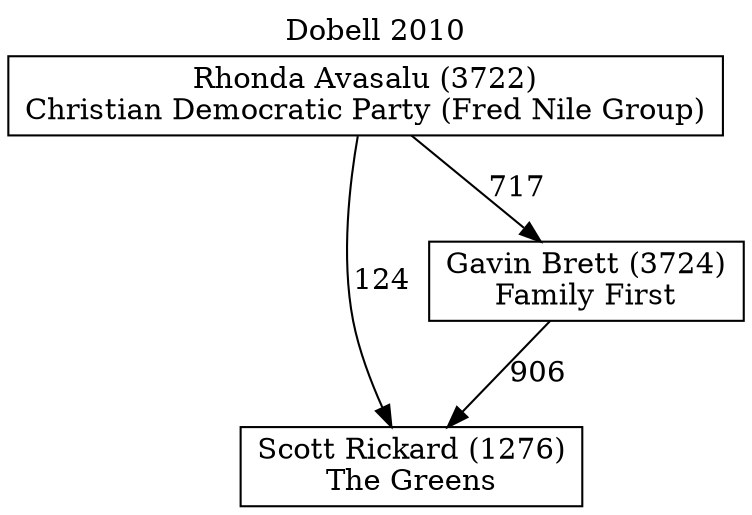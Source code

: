 // House preference flow
digraph "Scott Rickard (1276)_Dobell_2010" {
	graph [label="Dobell 2010" labelloc=t mclimit=10]
	node [shape=box]
	"Scott Rickard (1276)" [label="Scott Rickard (1276)
The Greens"]
	"Gavin Brett (3724)" [label="Gavin Brett (3724)
Family First"]
	"Rhonda Avasalu (3722)" [label="Rhonda Avasalu (3722)
Christian Democratic Party (Fred Nile Group)"]
	"Scott Rickard (1276)" [label="Scott Rickard (1276)
The Greens"]
	"Rhonda Avasalu (3722)" [label="Rhonda Avasalu (3722)
Christian Democratic Party (Fred Nile Group)"]
	"Rhonda Avasalu (3722)" [label="Rhonda Avasalu (3722)
Christian Democratic Party (Fred Nile Group)"]
	"Gavin Brett (3724)" [label="Gavin Brett (3724)
Family First"]
	"Rhonda Avasalu (3722)" [label="Rhonda Avasalu (3722)
Christian Democratic Party (Fred Nile Group)"]
	"Rhonda Avasalu (3722)" [label="Rhonda Avasalu (3722)
Christian Democratic Party (Fred Nile Group)"]
	"Gavin Brett (3724)" -> "Scott Rickard (1276)" [label=906]
	"Rhonda Avasalu (3722)" -> "Gavin Brett (3724)" [label=717]
	"Rhonda Avasalu (3722)" -> "Scott Rickard (1276)" [label=124]
}
